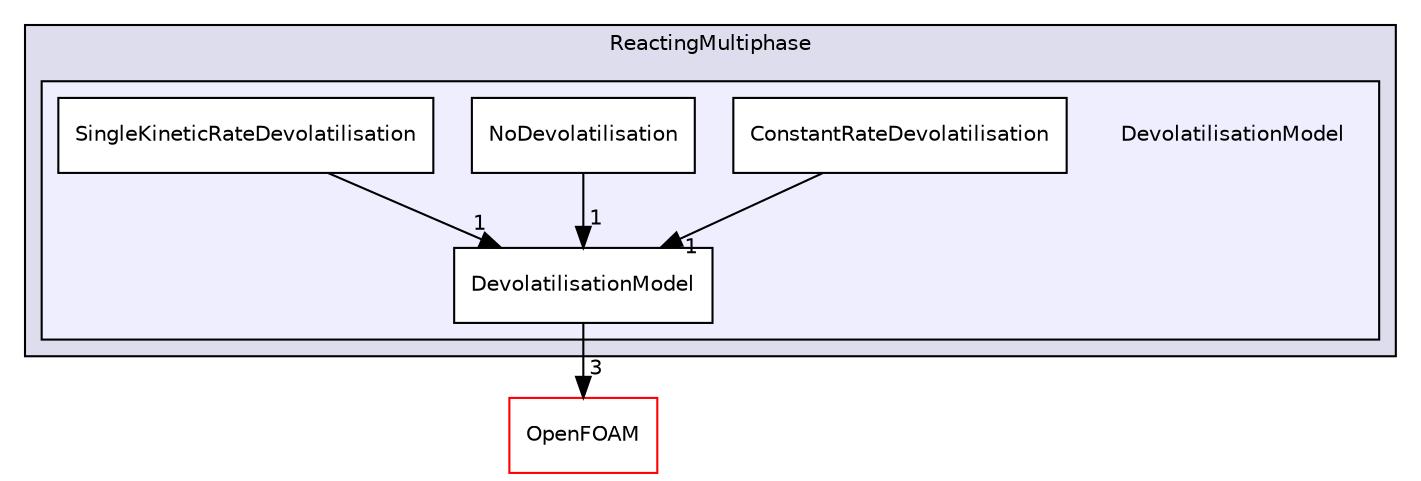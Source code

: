 digraph "src/lagrangian/intermediate/submodels/ReactingMultiphase/DevolatilisationModel" {
  bgcolor=transparent;
  compound=true
  node [ fontsize="10", fontname="Helvetica"];
  edge [ labelfontsize="10", labelfontname="Helvetica"];
  subgraph clusterdir_d333e36c7ce13a9450f826e417b6349d {
    graph [ bgcolor="#ddddee", pencolor="black", label="ReactingMultiphase" fontname="Helvetica", fontsize="10", URL="dir_d333e36c7ce13a9450f826e417b6349d.html"]
  subgraph clusterdir_db9260c5dad72bb471696c19b33384c3 {
    graph [ bgcolor="#eeeeff", pencolor="black", label="" URL="dir_db9260c5dad72bb471696c19b33384c3.html"];
    dir_db9260c5dad72bb471696c19b33384c3 [shape=plaintext label="DevolatilisationModel"];
    dir_ef64c302f0a1560e9fd6f658c75ea07b [shape=box label="ConstantRateDevolatilisation" color="black" fillcolor="white" style="filled" URL="dir_ef64c302f0a1560e9fd6f658c75ea07b.html"];
    dir_ba962fd0f49b48dcd886f8615b357642 [shape=box label="DevolatilisationModel" color="black" fillcolor="white" style="filled" URL="dir_ba962fd0f49b48dcd886f8615b357642.html"];
    dir_cfb9533f63f3492784c866f635b1baad [shape=box label="NoDevolatilisation" color="black" fillcolor="white" style="filled" URL="dir_cfb9533f63f3492784c866f635b1baad.html"];
    dir_aa10fa53078535a0e75e484910da09e7 [shape=box label="SingleKineticRateDevolatilisation" color="black" fillcolor="white" style="filled" URL="dir_aa10fa53078535a0e75e484910da09e7.html"];
  }
  }
  dir_c5473ff19b20e6ec4dfe5c310b3778a8 [shape=box label="OpenFOAM" color="red" URL="dir_c5473ff19b20e6ec4dfe5c310b3778a8.html"];
  dir_aa10fa53078535a0e75e484910da09e7->dir_ba962fd0f49b48dcd886f8615b357642 [headlabel="1", labeldistance=1.5 headhref="dir_001608_001606.html"];
  dir_ef64c302f0a1560e9fd6f658c75ea07b->dir_ba962fd0f49b48dcd886f8615b357642 [headlabel="1", labeldistance=1.5 headhref="dir_001605_001606.html"];
  dir_cfb9533f63f3492784c866f635b1baad->dir_ba962fd0f49b48dcd886f8615b357642 [headlabel="1", labeldistance=1.5 headhref="dir_001607_001606.html"];
  dir_ba962fd0f49b48dcd886f8615b357642->dir_c5473ff19b20e6ec4dfe5c310b3778a8 [headlabel="3", labeldistance=1.5 headhref="dir_001606_001888.html"];
}
